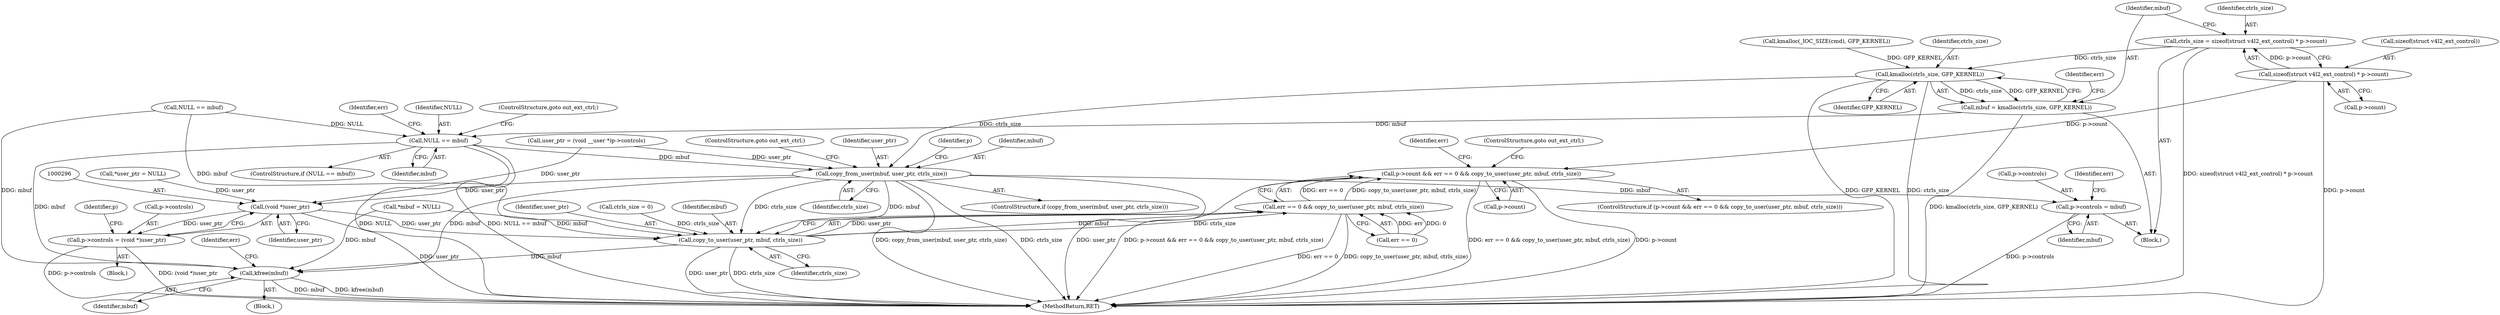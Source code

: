 digraph "1_linux_fc0a80798576f80ca10b3f6c9c7097f12fd1d64e_0@API" {
"1000232" [label="(Call,ctrls_size = sizeof(struct v4l2_ext_control) * p->count)"];
"1000234" [label="(Call,sizeof(struct v4l2_ext_control) * p->count)"];
"1000242" [label="(Call,kmalloc(ctrls_size, GFP_KERNEL))"];
"1000240" [label="(Call,mbuf = kmalloc(ctrls_size, GFP_KERNEL))"];
"1000250" [label="(Call,NULL == mbuf)"];
"1000259" [label="(Call,copy_from_user(mbuf, user_ptr, ctrls_size))"];
"1000264" [label="(Call,p->controls = mbuf)"];
"1000295" [label="(Call,(void *)user_ptr)"];
"1000291" [label="(Call,p->controls = (void *)user_ptr)"];
"1000307" [label="(Call,copy_to_user(user_ptr, mbuf, ctrls_size))"];
"1000303" [label="(Call,err == 0 && copy_to_user(user_ptr, mbuf, ctrls_size))"];
"1000299" [label="(Call,p->count && err == 0 && copy_to_user(user_ptr, mbuf, ctrls_size))"];
"1000341" [label="(Call,kfree(mbuf))"];
"1000249" [label="(ControlStructure,if (NULL == mbuf))"];
"1000307" [label="(Call,copy_to_user(user_ptr, mbuf, ctrls_size))"];
"1000268" [label="(Identifier,mbuf)"];
"1000265" [label="(Call,p->controls)"];
"1000312" [label="(Identifier,err)"];
"1000111" [label="(Block,)"];
"1000220" [label="(Call,user_ptr = (void __user *)p->controls)"];
"1000244" [label="(Identifier,GFP_KERNEL)"];
"1000308" [label="(Identifier,user_ptr)"];
"1000291" [label="(Call,p->controls = (void *)user_ptr)"];
"1000243" [label="(Identifier,ctrls_size)"];
"1000235" [label="(Call,sizeof(struct v4l2_ext_control))"];
"1000315" [label="(ControlStructure,goto out_ext_ctrl;)"];
"1000299" [label="(Call,p->count && err == 0 && copy_to_user(user_ptr, mbuf, ctrls_size))"];
"1000237" [label="(Call,p->count)"];
"1000242" [label="(Call,kmalloc(ctrls_size, GFP_KERNEL))"];
"1000232" [label="(Call,ctrls_size = sizeof(struct v4l2_ext_control) * p->count)"];
"1000264" [label="(Call,p->controls = mbuf)"];
"1000251" [label="(Identifier,NULL)"];
"1000303" [label="(Call,err == 0 && copy_to_user(user_ptr, mbuf, ctrls_size))"];
"1000295" [label="(Call,(void *)user_ptr)"];
"1000297" [label="(Identifier,user_ptr)"];
"1000286" [label="(Block,)"];
"1000266" [label="(Identifier,p)"];
"1000298" [label="(ControlStructure,if (p->count && err == 0 && copy_to_user(user_ptr, mbuf, ctrls_size)))"];
"1000270" [label="(Identifier,err)"];
"1000240" [label="(Call,mbuf = kmalloc(ctrls_size, GFP_KERNEL))"];
"1000253" [label="(ControlStructure,goto out_ext_ctrl;)"];
"1000178" [label="(Call,NULL == mbuf)"];
"1000258" [label="(ControlStructure,if (copy_from_user(mbuf, user_ptr, ctrls_size)))"];
"1000255" [label="(Identifier,err)"];
"1000300" [label="(Call,p->count)"];
"1000173" [label="(Call,kmalloc(_IOC_SIZE(cmd), GFP_KERNEL))"];
"1000304" [label="(Call,err == 0)"];
"1000260" [label="(Identifier,mbuf)"];
"1000342" [label="(Identifier,mbuf)"];
"1000262" [label="(Identifier,ctrls_size)"];
"1000301" [label="(Identifier,p)"];
"1000345" [label="(MethodReturn,RET)"];
"1000241" [label="(Identifier,mbuf)"];
"1000263" [label="(ControlStructure,goto out_ext_ctrl;)"];
"1000128" [label="(Call,ctrls_size = 0)"];
"1000246" [label="(Identifier,err)"];
"1000231" [label="(Block,)"];
"1000259" [label="(Call,copy_from_user(mbuf, user_ptr, ctrls_size))"];
"1000310" [label="(Identifier,ctrls_size)"];
"1000344" [label="(Identifier,err)"];
"1000261" [label="(Identifier,user_ptr)"];
"1000341" [label="(Call,kfree(mbuf))"];
"1000252" [label="(Identifier,mbuf)"];
"1000234" [label="(Call,sizeof(struct v4l2_ext_control) * p->count)"];
"1000233" [label="(Identifier,ctrls_size)"];
"1000250" [label="(Call,NULL == mbuf)"];
"1000309" [label="(Identifier,mbuf)"];
"1000132" [label="(Call,*user_ptr = NULL)"];
"1000114" [label="(Call,*mbuf = NULL)"];
"1000292" [label="(Call,p->controls)"];
"1000232" -> "1000231"  [label="AST: "];
"1000232" -> "1000234"  [label="CFG: "];
"1000233" -> "1000232"  [label="AST: "];
"1000234" -> "1000232"  [label="AST: "];
"1000241" -> "1000232"  [label="CFG: "];
"1000232" -> "1000345"  [label="DDG: sizeof(struct v4l2_ext_control) * p->count"];
"1000234" -> "1000232"  [label="DDG: p->count"];
"1000232" -> "1000242"  [label="DDG: ctrls_size"];
"1000234" -> "1000237"  [label="CFG: "];
"1000235" -> "1000234"  [label="AST: "];
"1000237" -> "1000234"  [label="AST: "];
"1000234" -> "1000345"  [label="DDG: p->count"];
"1000234" -> "1000299"  [label="DDG: p->count"];
"1000242" -> "1000240"  [label="AST: "];
"1000242" -> "1000244"  [label="CFG: "];
"1000243" -> "1000242"  [label="AST: "];
"1000244" -> "1000242"  [label="AST: "];
"1000240" -> "1000242"  [label="CFG: "];
"1000242" -> "1000345"  [label="DDG: GFP_KERNEL"];
"1000242" -> "1000345"  [label="DDG: ctrls_size"];
"1000242" -> "1000240"  [label="DDG: ctrls_size"];
"1000242" -> "1000240"  [label="DDG: GFP_KERNEL"];
"1000173" -> "1000242"  [label="DDG: GFP_KERNEL"];
"1000242" -> "1000259"  [label="DDG: ctrls_size"];
"1000240" -> "1000231"  [label="AST: "];
"1000241" -> "1000240"  [label="AST: "];
"1000246" -> "1000240"  [label="CFG: "];
"1000240" -> "1000345"  [label="DDG: kmalloc(ctrls_size, GFP_KERNEL)"];
"1000240" -> "1000250"  [label="DDG: mbuf"];
"1000250" -> "1000249"  [label="AST: "];
"1000250" -> "1000252"  [label="CFG: "];
"1000251" -> "1000250"  [label="AST: "];
"1000252" -> "1000250"  [label="AST: "];
"1000253" -> "1000250"  [label="CFG: "];
"1000255" -> "1000250"  [label="CFG: "];
"1000250" -> "1000345"  [label="DDG: NULL"];
"1000250" -> "1000345"  [label="DDG: NULL == mbuf"];
"1000178" -> "1000250"  [label="DDG: NULL"];
"1000250" -> "1000259"  [label="DDG: mbuf"];
"1000250" -> "1000341"  [label="DDG: mbuf"];
"1000259" -> "1000258"  [label="AST: "];
"1000259" -> "1000262"  [label="CFG: "];
"1000260" -> "1000259"  [label="AST: "];
"1000261" -> "1000259"  [label="AST: "];
"1000262" -> "1000259"  [label="AST: "];
"1000263" -> "1000259"  [label="CFG: "];
"1000266" -> "1000259"  [label="CFG: "];
"1000259" -> "1000345"  [label="DDG: copy_from_user(mbuf, user_ptr, ctrls_size)"];
"1000259" -> "1000345"  [label="DDG: ctrls_size"];
"1000259" -> "1000345"  [label="DDG: user_ptr"];
"1000220" -> "1000259"  [label="DDG: user_ptr"];
"1000259" -> "1000264"  [label="DDG: mbuf"];
"1000259" -> "1000295"  [label="DDG: user_ptr"];
"1000259" -> "1000307"  [label="DDG: mbuf"];
"1000259" -> "1000307"  [label="DDG: ctrls_size"];
"1000259" -> "1000341"  [label="DDG: mbuf"];
"1000264" -> "1000231"  [label="AST: "];
"1000264" -> "1000268"  [label="CFG: "];
"1000265" -> "1000264"  [label="AST: "];
"1000268" -> "1000264"  [label="AST: "];
"1000270" -> "1000264"  [label="CFG: "];
"1000264" -> "1000345"  [label="DDG: p->controls"];
"1000295" -> "1000291"  [label="AST: "];
"1000295" -> "1000297"  [label="CFG: "];
"1000296" -> "1000295"  [label="AST: "];
"1000297" -> "1000295"  [label="AST: "];
"1000291" -> "1000295"  [label="CFG: "];
"1000295" -> "1000345"  [label="DDG: user_ptr"];
"1000295" -> "1000291"  [label="DDG: user_ptr"];
"1000220" -> "1000295"  [label="DDG: user_ptr"];
"1000132" -> "1000295"  [label="DDG: user_ptr"];
"1000295" -> "1000307"  [label="DDG: user_ptr"];
"1000291" -> "1000286"  [label="AST: "];
"1000292" -> "1000291"  [label="AST: "];
"1000301" -> "1000291"  [label="CFG: "];
"1000291" -> "1000345"  [label="DDG: p->controls"];
"1000291" -> "1000345"  [label="DDG: (void *)user_ptr"];
"1000307" -> "1000303"  [label="AST: "];
"1000307" -> "1000310"  [label="CFG: "];
"1000308" -> "1000307"  [label="AST: "];
"1000309" -> "1000307"  [label="AST: "];
"1000310" -> "1000307"  [label="AST: "];
"1000303" -> "1000307"  [label="CFG: "];
"1000307" -> "1000345"  [label="DDG: ctrls_size"];
"1000307" -> "1000345"  [label="DDG: user_ptr"];
"1000307" -> "1000303"  [label="DDG: user_ptr"];
"1000307" -> "1000303"  [label="DDG: mbuf"];
"1000307" -> "1000303"  [label="DDG: ctrls_size"];
"1000114" -> "1000307"  [label="DDG: mbuf"];
"1000178" -> "1000307"  [label="DDG: mbuf"];
"1000128" -> "1000307"  [label="DDG: ctrls_size"];
"1000307" -> "1000341"  [label="DDG: mbuf"];
"1000303" -> "1000299"  [label="AST: "];
"1000303" -> "1000304"  [label="CFG: "];
"1000304" -> "1000303"  [label="AST: "];
"1000299" -> "1000303"  [label="CFG: "];
"1000303" -> "1000345"  [label="DDG: err == 0"];
"1000303" -> "1000345"  [label="DDG: copy_to_user(user_ptr, mbuf, ctrls_size)"];
"1000303" -> "1000299"  [label="DDG: err == 0"];
"1000303" -> "1000299"  [label="DDG: copy_to_user(user_ptr, mbuf, ctrls_size)"];
"1000304" -> "1000303"  [label="DDG: err"];
"1000304" -> "1000303"  [label="DDG: 0"];
"1000299" -> "1000298"  [label="AST: "];
"1000299" -> "1000300"  [label="CFG: "];
"1000300" -> "1000299"  [label="AST: "];
"1000312" -> "1000299"  [label="CFG: "];
"1000315" -> "1000299"  [label="CFG: "];
"1000299" -> "1000345"  [label="DDG: p->count && err == 0 && copy_to_user(user_ptr, mbuf, ctrls_size)"];
"1000299" -> "1000345"  [label="DDG: err == 0 && copy_to_user(user_ptr, mbuf, ctrls_size)"];
"1000299" -> "1000345"  [label="DDG: p->count"];
"1000341" -> "1000111"  [label="AST: "];
"1000341" -> "1000342"  [label="CFG: "];
"1000342" -> "1000341"  [label="AST: "];
"1000344" -> "1000341"  [label="CFG: "];
"1000341" -> "1000345"  [label="DDG: mbuf"];
"1000341" -> "1000345"  [label="DDG: kfree(mbuf)"];
"1000114" -> "1000341"  [label="DDG: mbuf"];
"1000178" -> "1000341"  [label="DDG: mbuf"];
}
